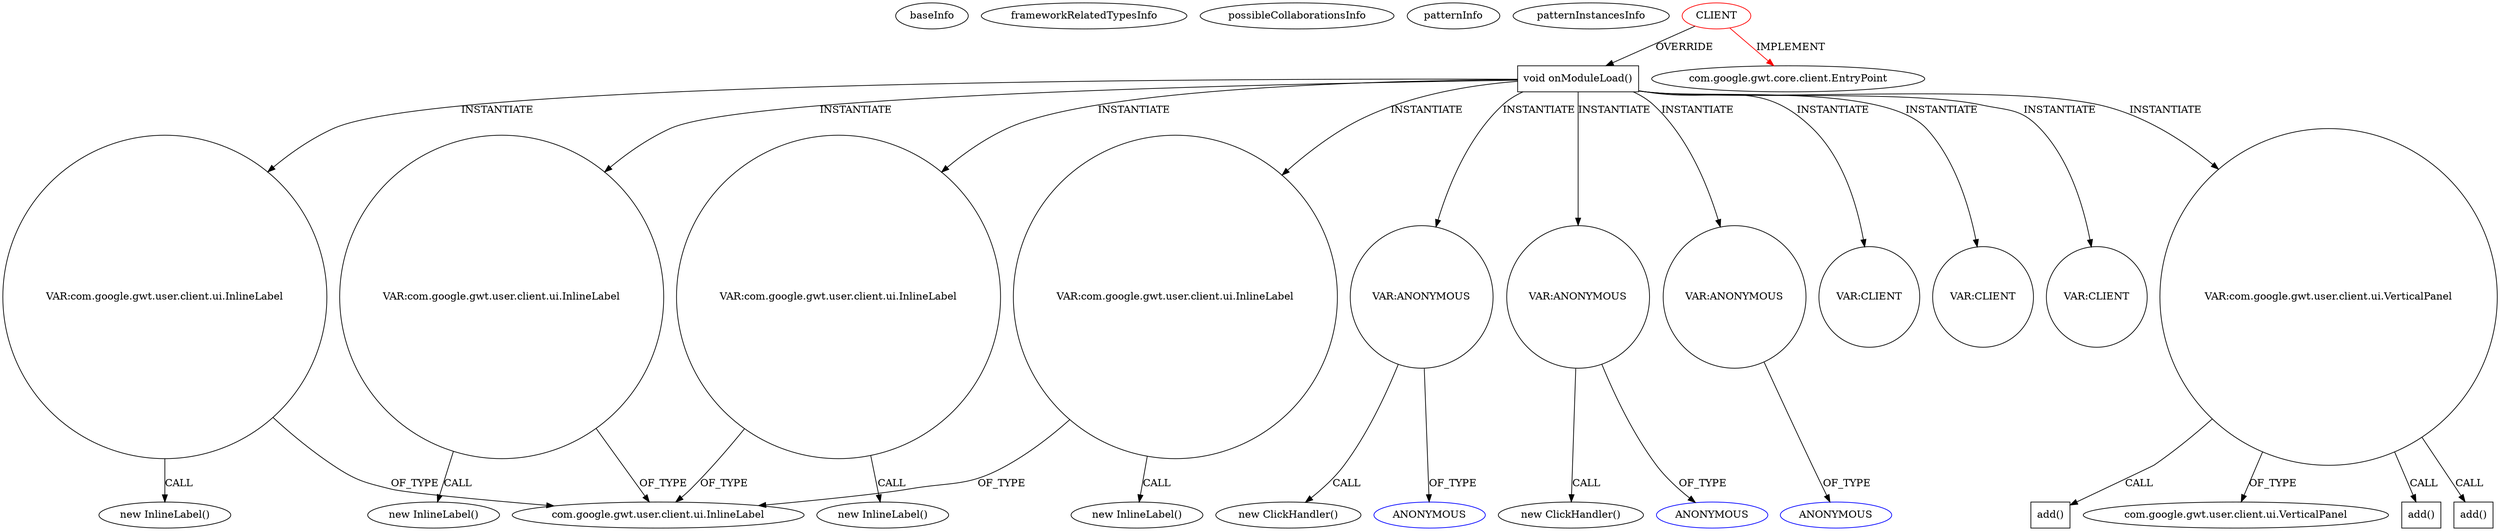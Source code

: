 digraph {
baseInfo[graphId=1086,category="pattern",isAnonymous=false,possibleRelation=false]
frameworkRelatedTypesInfo[0="com.google.gwt.core.client.EntryPoint"]
possibleCollaborationsInfo[]
patternInfo[frequency=2.0,patternRootClient=0]
patternInstancesInfo[0="ashtonthomas-gwt-fast-touch-press~/ashtonthomas-gwt-fast-touch-press/gwt-fast-touch-press-master/src/io/ashton/fastpress/client/Gwt_fast_press.java~Gwt_fast_press~744",1="nakaken0629-mezamashimailgwt~/nakaken0629-mezamashimailgwt/mezamashimailgwt-master/mezamashimailgwt/src/com/appspot/mezamashimailgwt/client/Mezamashimailgwt.java~Mezamashimailgwt~4116"]
22[label="new InlineLabel()",vertexType="CONSTRUCTOR_CALL",isFrameworkType=false]
23[label="VAR:com.google.gwt.user.client.ui.InlineLabel",vertexType="VARIABLE_EXPRESION",isFrameworkType=false,shape=circle]
24[label="com.google.gwt.user.client.ui.InlineLabel",vertexType="FRAMEWORK_CLASS_TYPE",isFrameworkType=false]
265[label="VAR:com.google.gwt.user.client.ui.InlineLabel",vertexType="VARIABLE_EXPRESION",isFrameworkType=false,shape=circle]
264[label="new InlineLabel()",vertexType="CONSTRUCTOR_CALL",isFrameworkType=false]
209[label="VAR:com.google.gwt.user.client.ui.InlineLabel",vertexType="VARIABLE_EXPRESION",isFrameworkType=false,shape=circle]
208[label="new InlineLabel()",vertexType="CONSTRUCTOR_CALL",isFrameworkType=false]
258[label="VAR:com.google.gwt.user.client.ui.InlineLabel",vertexType="VARIABLE_EXPRESION",isFrameworkType=false,shape=circle]
257[label="new InlineLabel()",vertexType="CONSTRUCTOR_CALL",isFrameworkType=false]
2[label="void onModuleLoad()",vertexType="OVERRIDING_METHOD_DECLARATION",isFrameworkType=false,shape=box]
0[label="CLIENT",vertexType="ROOT_CLIENT_CLASS_DECLARATION",isFrameworkType=false,color=red]
178[label="VAR:ANONYMOUS",vertexType="VARIABLE_EXPRESION",isFrameworkType=false,shape=circle]
179[label="ANONYMOUS",vertexType="REFERENCE_ANONYMOUS_DECLARATION",isFrameworkType=false,color=blue]
145[label="VAR:ANONYMOUS",vertexType="VARIABLE_EXPRESION",isFrameworkType=false,shape=circle]
146[label="ANONYMOUS",vertexType="REFERENCE_ANONYMOUS_DECLARATION",isFrameworkType=false,color=blue]
1[label="com.google.gwt.core.client.EntryPoint",vertexType="FRAMEWORK_INTERFACE_TYPE",isFrameworkType=false]
46[label="VAR:ANONYMOUS",vertexType="VARIABLE_EXPRESION",isFrameworkType=false,shape=circle]
47[label="ANONYMOUS",vertexType="REFERENCE_ANONYMOUS_DECLARATION",isFrameworkType=false,color=blue]
157[label="VAR:CLIENT",vertexType="VARIABLE_EXPRESION",isFrameworkType=false,shape=circle]
189[label="VAR:CLIENT",vertexType="VARIABLE_EXPRESION",isFrameworkType=false,shape=circle]
173[label="VAR:CLIENT",vertexType="VARIABLE_EXPRESION",isFrameworkType=false,shape=circle]
38[label="VAR:com.google.gwt.user.client.ui.VerticalPanel",vertexType="VARIABLE_EXPRESION",isFrameworkType=false,shape=circle]
144[label="new ClickHandler()",vertexType="CONSTRUCTOR_CALL",isFrameworkType=false]
177[label="new ClickHandler()",vertexType="CONSTRUCTOR_CALL",isFrameworkType=false]
5[label="com.google.gwt.user.client.ui.VerticalPanel",vertexType="FRAMEWORK_CLASS_TYPE",isFrameworkType=false]
60[label="add()",vertexType="INSIDE_CALL",isFrameworkType=false,shape=box]
100[label="add()",vertexType="INSIDE_CALL",isFrameworkType=false,shape=box]
134[label="add()",vertexType="INSIDE_CALL",isFrameworkType=false,shape=box]
265->264[label="CALL"]
209->24[label="OF_TYPE"]
2->265[label="INSTANTIATE"]
258->257[label="CALL"]
2->189[label="INSTANTIATE"]
178->179[label="OF_TYPE"]
209->208[label="CALL"]
258->24[label="OF_TYPE"]
2->23[label="INSTANTIATE"]
46->47[label="OF_TYPE"]
265->24[label="OF_TYPE"]
0->1[label="IMPLEMENT",color=red]
145->146[label="OF_TYPE"]
23->22[label="CALL"]
0->2[label="OVERRIDE"]
2->173[label="INSTANTIATE"]
178->177[label="CALL"]
38->60[label="CALL"]
2->178[label="INSTANTIATE"]
38->134[label="CALL"]
38->5[label="OF_TYPE"]
2->145[label="INSTANTIATE"]
2->209[label="INSTANTIATE"]
2->38[label="INSTANTIATE"]
2->258[label="INSTANTIATE"]
38->100[label="CALL"]
23->24[label="OF_TYPE"]
2->46[label="INSTANTIATE"]
145->144[label="CALL"]
2->157[label="INSTANTIATE"]
}
